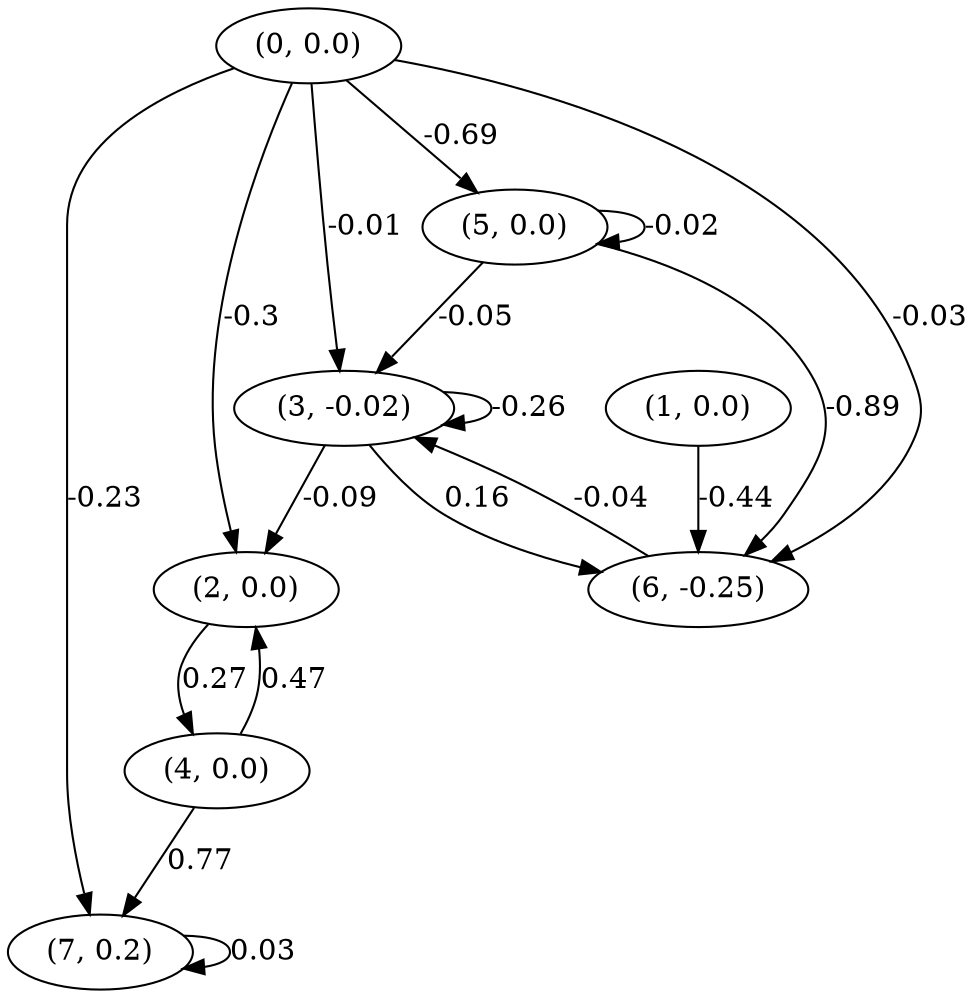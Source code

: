 digraph {
    0 [ label = "(0, 0.0)" ]
    1 [ label = "(1, 0.0)" ]
    2 [ label = "(2, 0.0)" ]
    3 [ label = "(3, -0.02)" ]
    4 [ label = "(4, 0.0)" ]
    5 [ label = "(5, 0.0)" ]
    6 [ label = "(6, -0.25)" ]
    7 [ label = "(7, 0.2)" ]
    3 -> 3 [ label = "-0.26" ]
    5 -> 5 [ label = "-0.02" ]
    7 -> 7 [ label = "0.03" ]
    0 -> 2 [ label = "-0.3" ]
    3 -> 2 [ label = "-0.09" ]
    4 -> 2 [ label = "0.47" ]
    0 -> 3 [ label = "-0.01" ]
    5 -> 3 [ label = "-0.05" ]
    6 -> 3 [ label = "-0.04" ]
    2 -> 4 [ label = "0.27" ]
    0 -> 5 [ label = "-0.69" ]
    0 -> 6 [ label = "-0.03" ]
    1 -> 6 [ label = "-0.44" ]
    3 -> 6 [ label = "0.16" ]
    5 -> 6 [ label = "-0.89" ]
    0 -> 7 [ label = "-0.23" ]
    4 -> 7 [ label = "0.77" ]
}

